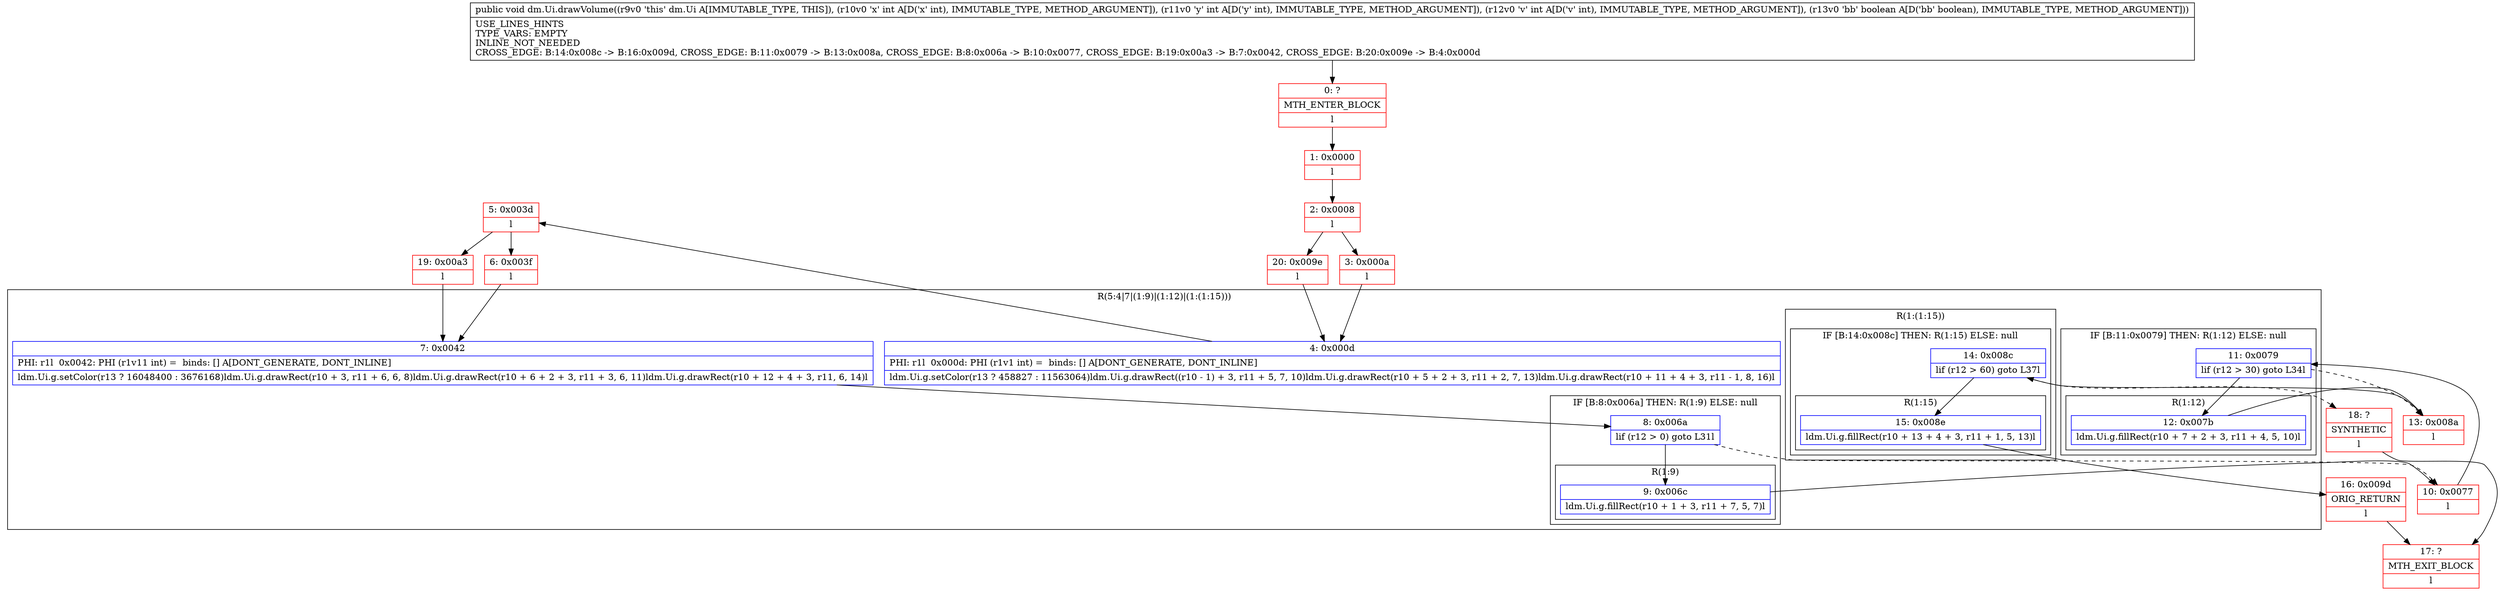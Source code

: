 digraph "CFG fordm.Ui.drawVolume(IIIZ)V" {
subgraph cluster_Region_1967161068 {
label = "R(5:4|7|(1:9)|(1:12)|(1:(1:15)))";
node [shape=record,color=blue];
Node_4 [shape=record,label="{4\:\ 0x000d|PHI: r1l  0x000d: PHI (r1v1 int) =  binds: [] A[DONT_GENERATE, DONT_INLINE]\l|ldm.Ui.g.setColor(r13 ? 458827 : 11563064)ldm.Ui.g.drawRect((r10 \- 1) + 3, r11 + 5, 7, 10)ldm.Ui.g.drawRect(r10 + 5 + 2 + 3, r11 + 2, 7, 13)ldm.Ui.g.drawRect(r10 + 11 + 4 + 3, r11 \- 1, 8, 16)l}"];
Node_7 [shape=record,label="{7\:\ 0x0042|PHI: r1l  0x0042: PHI (r1v11 int) =  binds: [] A[DONT_GENERATE, DONT_INLINE]\l|ldm.Ui.g.setColor(r13 ? 16048400 : 3676168)ldm.Ui.g.drawRect(r10 + 3, r11 + 6, 6, 8)ldm.Ui.g.drawRect(r10 + 6 + 2 + 3, r11 + 3, 6, 11)ldm.Ui.g.drawRect(r10 + 12 + 4 + 3, r11, 6, 14)l}"];
subgraph cluster_IfRegion_396822914 {
label = "IF [B:8:0x006a] THEN: R(1:9) ELSE: null";
node [shape=record,color=blue];
Node_8 [shape=record,label="{8\:\ 0x006a|lif (r12 \> 0) goto L31l}"];
subgraph cluster_Region_815639569 {
label = "R(1:9)";
node [shape=record,color=blue];
Node_9 [shape=record,label="{9\:\ 0x006c|ldm.Ui.g.fillRect(r10 + 1 + 3, r11 + 7, 5, 7)l}"];
}
}
subgraph cluster_IfRegion_2038589484 {
label = "IF [B:11:0x0079] THEN: R(1:12) ELSE: null";
node [shape=record,color=blue];
Node_11 [shape=record,label="{11\:\ 0x0079|lif (r12 \> 30) goto L34l}"];
subgraph cluster_Region_256102126 {
label = "R(1:12)";
node [shape=record,color=blue];
Node_12 [shape=record,label="{12\:\ 0x007b|ldm.Ui.g.fillRect(r10 + 7 + 2 + 3, r11 + 4, 5, 10)l}"];
}
}
subgraph cluster_Region_545734045 {
label = "R(1:(1:15))";
node [shape=record,color=blue];
subgraph cluster_IfRegion_2108154040 {
label = "IF [B:14:0x008c] THEN: R(1:15) ELSE: null";
node [shape=record,color=blue];
Node_14 [shape=record,label="{14\:\ 0x008c|lif (r12 \> 60) goto L37l}"];
subgraph cluster_Region_386806824 {
label = "R(1:15)";
node [shape=record,color=blue];
Node_15 [shape=record,label="{15\:\ 0x008e|ldm.Ui.g.fillRect(r10 + 13 + 4 + 3, r11 + 1, 5, 13)l}"];
}
}
}
}
Node_0 [shape=record,color=red,label="{0\:\ ?|MTH_ENTER_BLOCK\l|l}"];
Node_1 [shape=record,color=red,label="{1\:\ 0x0000|l}"];
Node_2 [shape=record,color=red,label="{2\:\ 0x0008|l}"];
Node_3 [shape=record,color=red,label="{3\:\ 0x000a|l}"];
Node_5 [shape=record,color=red,label="{5\:\ 0x003d|l}"];
Node_6 [shape=record,color=red,label="{6\:\ 0x003f|l}"];
Node_10 [shape=record,color=red,label="{10\:\ 0x0077|l}"];
Node_13 [shape=record,color=red,label="{13\:\ 0x008a|l}"];
Node_16 [shape=record,color=red,label="{16\:\ 0x009d|ORIG_RETURN\l|l}"];
Node_17 [shape=record,color=red,label="{17\:\ ?|MTH_EXIT_BLOCK\l|l}"];
Node_18 [shape=record,color=red,label="{18\:\ ?|SYNTHETIC\l|l}"];
Node_19 [shape=record,color=red,label="{19\:\ 0x00a3|l}"];
Node_20 [shape=record,color=red,label="{20\:\ 0x009e|l}"];
MethodNode[shape=record,label="{public void dm.Ui.drawVolume((r9v0 'this' dm.Ui A[IMMUTABLE_TYPE, THIS]), (r10v0 'x' int A[D('x' int), IMMUTABLE_TYPE, METHOD_ARGUMENT]), (r11v0 'y' int A[D('y' int), IMMUTABLE_TYPE, METHOD_ARGUMENT]), (r12v0 'v' int A[D('v' int), IMMUTABLE_TYPE, METHOD_ARGUMENT]), (r13v0 'bb' boolean A[D('bb' boolean), IMMUTABLE_TYPE, METHOD_ARGUMENT]))  | USE_LINES_HINTS\lTYPE_VARS: EMPTY\lINLINE_NOT_NEEDED\lCROSS_EDGE: B:14:0x008c \-\> B:16:0x009d, CROSS_EDGE: B:11:0x0079 \-\> B:13:0x008a, CROSS_EDGE: B:8:0x006a \-\> B:10:0x0077, CROSS_EDGE: B:19:0x00a3 \-\> B:7:0x0042, CROSS_EDGE: B:20:0x009e \-\> B:4:0x000d\l}"];
MethodNode -> Node_0;
Node_4 -> Node_5;
Node_7 -> Node_8;
Node_8 -> Node_9;
Node_8 -> Node_10[style=dashed];
Node_9 -> Node_10;
Node_11 -> Node_12;
Node_11 -> Node_13[style=dashed];
Node_12 -> Node_13;
Node_14 -> Node_15;
Node_14 -> Node_18[style=dashed];
Node_15 -> Node_16;
Node_0 -> Node_1;
Node_1 -> Node_2;
Node_2 -> Node_3;
Node_2 -> Node_20;
Node_3 -> Node_4;
Node_5 -> Node_6;
Node_5 -> Node_19;
Node_6 -> Node_7;
Node_10 -> Node_11;
Node_13 -> Node_14;
Node_16 -> Node_17;
Node_18 -> Node_17;
Node_19 -> Node_7;
Node_20 -> Node_4;
}

